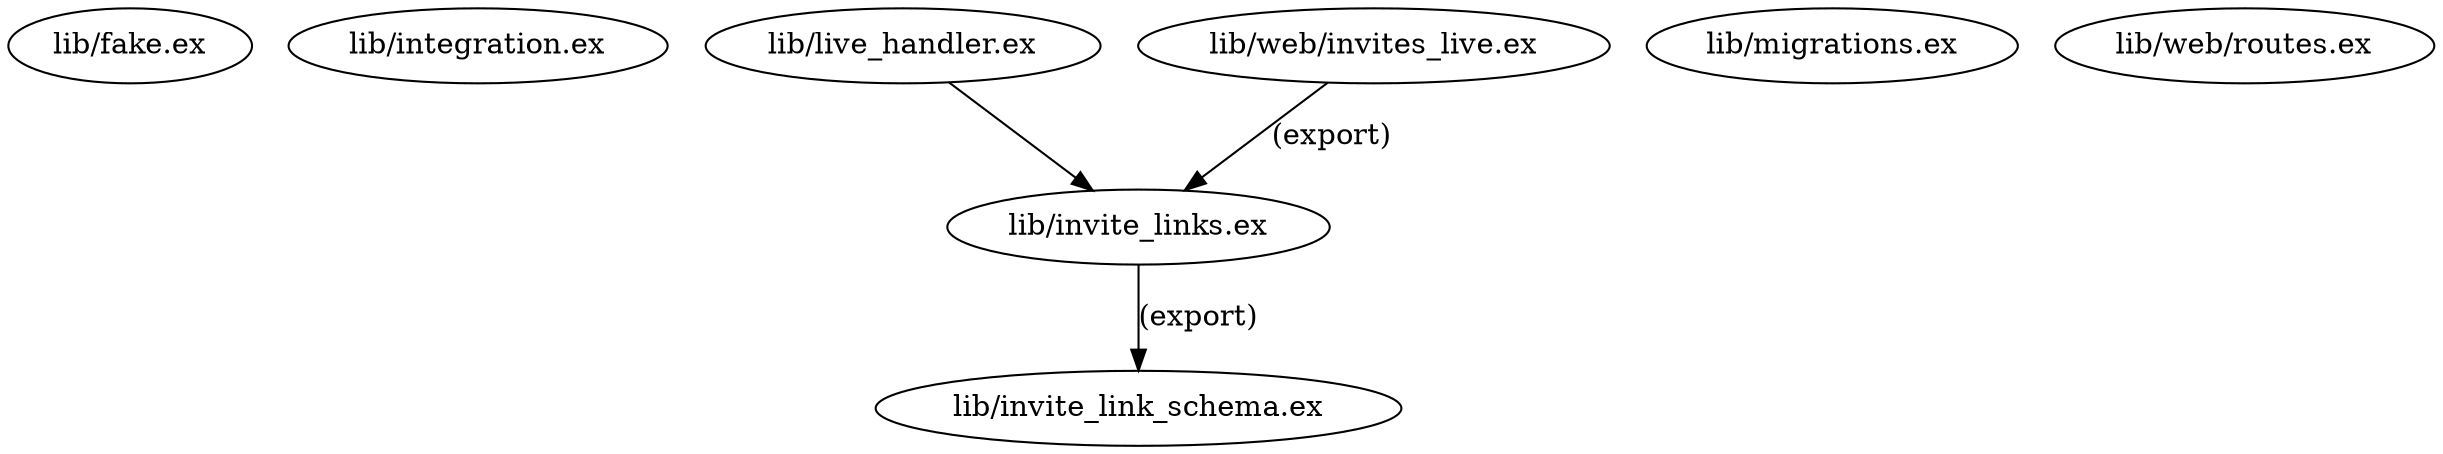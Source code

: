 digraph "xref graph" {
  "lib/fake.ex"
  "lib/integration.ex"
  "lib/invite_link_schema.ex"
  "lib/invite_links.ex"
  "lib/invite_links.ex" -> "lib/invite_link_schema.ex" [label="(export)"]
  "lib/live_handler.ex"
  "lib/live_handler.ex" -> "lib/invite_links.ex"
  "lib/migrations.ex"
  "lib/web/invites_live.ex"
  "lib/web/invites_live.ex" -> "lib/invite_links.ex" [label="(export)"]
  "lib/web/routes.ex"
}

